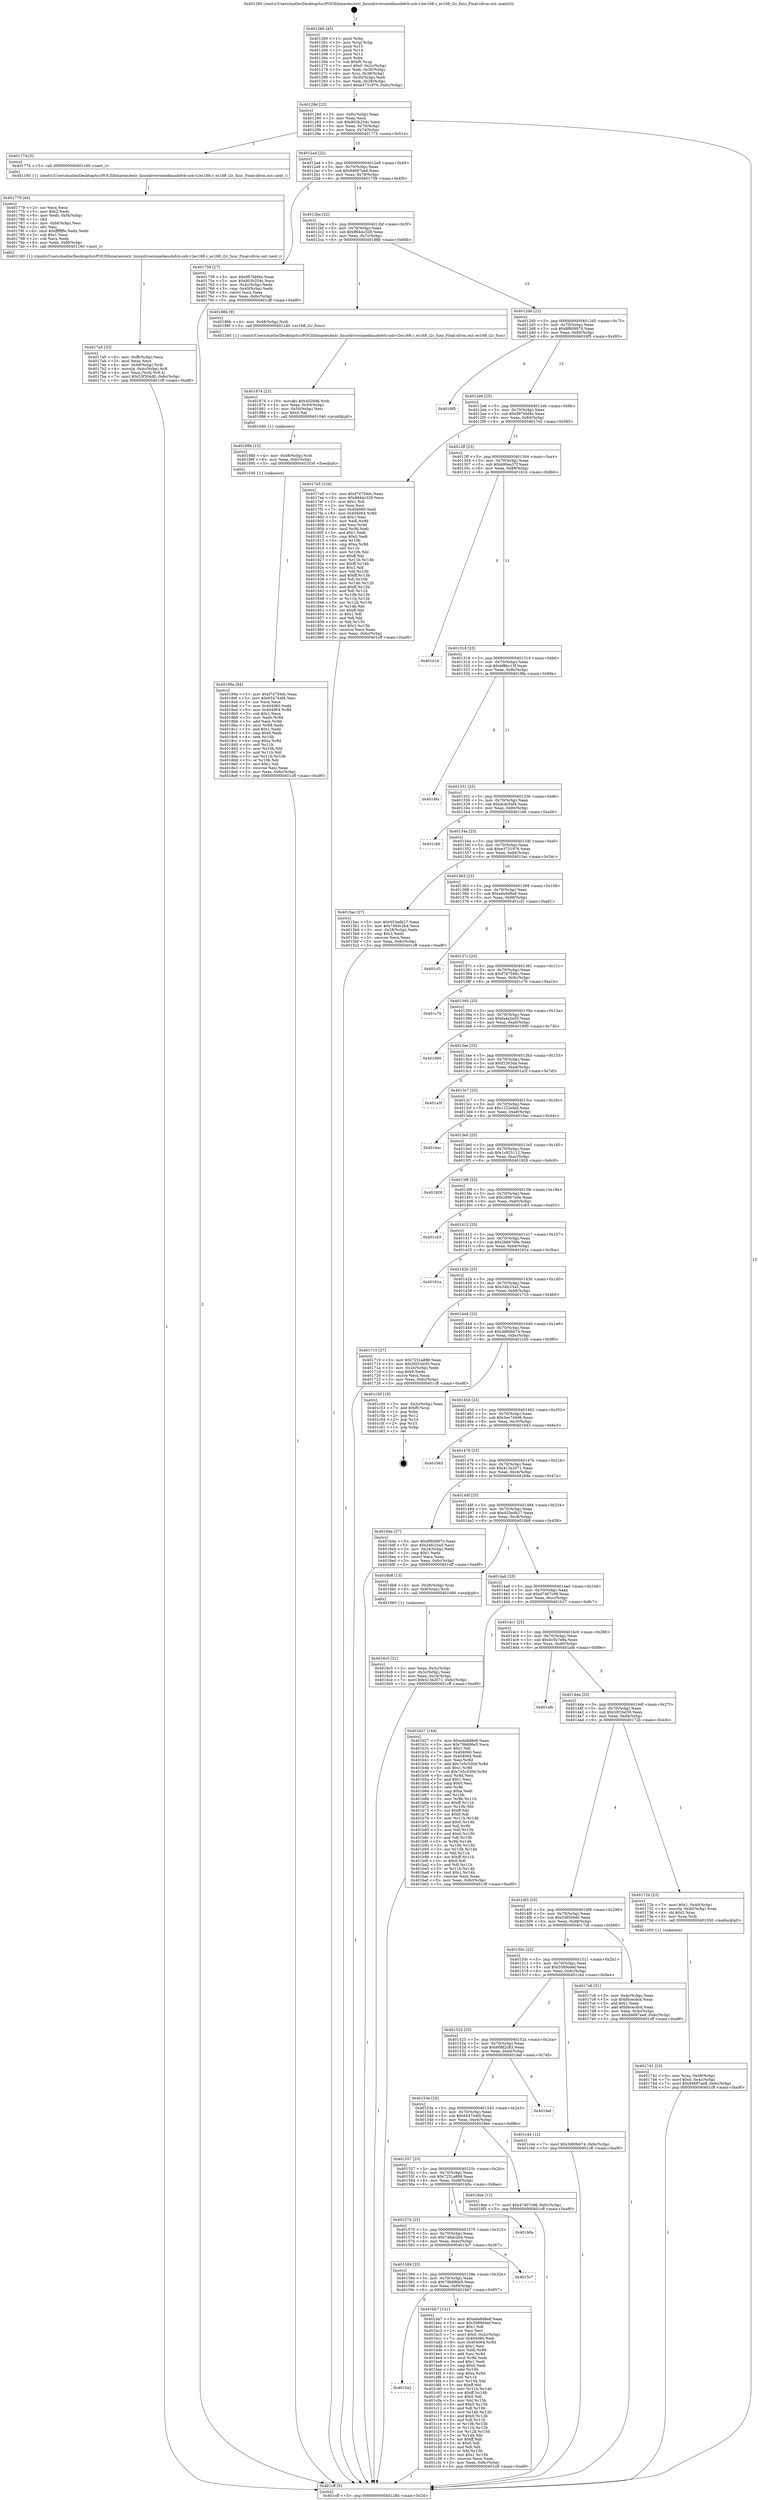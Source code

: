 digraph "0x401260" {
  label = "0x401260 (/mnt/c/Users/mathe/Desktop/tcc/POCII/binaries/extr_linuxdriversmediausbdvb-usb-v2ec168.c_ec168_i2c_func_Final-ollvm.out::main(0))"
  labelloc = "t"
  node[shape=record]

  Entry [label="",width=0.3,height=0.3,shape=circle,fillcolor=black,style=filled]
  "0x40128d" [label="{
     0x40128d [23]\l
     | [instrs]\l
     &nbsp;&nbsp;0x40128d \<+3\>: mov -0x6c(%rbp),%eax\l
     &nbsp;&nbsp;0x401290 \<+2\>: mov %eax,%ecx\l
     &nbsp;&nbsp;0x401292 \<+6\>: sub $0x803b254c,%ecx\l
     &nbsp;&nbsp;0x401298 \<+3\>: mov %eax,-0x70(%rbp)\l
     &nbsp;&nbsp;0x40129b \<+3\>: mov %ecx,-0x74(%rbp)\l
     &nbsp;&nbsp;0x40129e \<+6\>: je 0000000000401774 \<main+0x514\>\l
  }"]
  "0x401774" [label="{
     0x401774 [5]\l
     | [instrs]\l
     &nbsp;&nbsp;0x401774 \<+5\>: call 0000000000401160 \<next_i\>\l
     | [calls]\l
     &nbsp;&nbsp;0x401160 \{1\} (/mnt/c/Users/mathe/Desktop/tcc/POCII/binaries/extr_linuxdriversmediausbdvb-usb-v2ec168.c_ec168_i2c_func_Final-ollvm.out::next_i)\l
  }"]
  "0x4012a4" [label="{
     0x4012a4 [22]\l
     | [instrs]\l
     &nbsp;&nbsp;0x4012a4 \<+5\>: jmp 00000000004012a9 \<main+0x49\>\l
     &nbsp;&nbsp;0x4012a9 \<+3\>: mov -0x70(%rbp),%eax\l
     &nbsp;&nbsp;0x4012ac \<+5\>: sub $0x84687ae8,%eax\l
     &nbsp;&nbsp;0x4012b1 \<+3\>: mov %eax,-0x78(%rbp)\l
     &nbsp;&nbsp;0x4012b4 \<+6\>: je 0000000000401759 \<main+0x4f9\>\l
  }"]
  Exit [label="",width=0.3,height=0.3,shape=circle,fillcolor=black,style=filled,peripheries=2]
  "0x401759" [label="{
     0x401759 [27]\l
     | [instrs]\l
     &nbsp;&nbsp;0x401759 \<+5\>: mov $0x997bbf4e,%eax\l
     &nbsp;&nbsp;0x40175e \<+5\>: mov $0x803b254c,%ecx\l
     &nbsp;&nbsp;0x401763 \<+3\>: mov -0x4c(%rbp),%edx\l
     &nbsp;&nbsp;0x401766 \<+3\>: cmp -0x40(%rbp),%edx\l
     &nbsp;&nbsp;0x401769 \<+3\>: cmovl %ecx,%eax\l
     &nbsp;&nbsp;0x40176c \<+3\>: mov %eax,-0x6c(%rbp)\l
     &nbsp;&nbsp;0x40176f \<+5\>: jmp 0000000000401cff \<main+0xa9f\>\l
  }"]
  "0x4012ba" [label="{
     0x4012ba [22]\l
     | [instrs]\l
     &nbsp;&nbsp;0x4012ba \<+5\>: jmp 00000000004012bf \<main+0x5f\>\l
     &nbsp;&nbsp;0x4012bf \<+3\>: mov -0x70(%rbp),%eax\l
     &nbsp;&nbsp;0x4012c2 \<+5\>: sub $0x8644c328,%eax\l
     &nbsp;&nbsp;0x4012c7 \<+3\>: mov %eax,-0x7c(%rbp)\l
     &nbsp;&nbsp;0x4012ca \<+6\>: je 000000000040186b \<main+0x60b\>\l
  }"]
  "0x4015a2" [label="{
     0x4015a2\l
  }", style=dashed]
  "0x40186b" [label="{
     0x40186b [9]\l
     | [instrs]\l
     &nbsp;&nbsp;0x40186b \<+4\>: mov -0x48(%rbp),%rdi\l
     &nbsp;&nbsp;0x40186f \<+5\>: call 0000000000401240 \<ec168_i2c_func\>\l
     | [calls]\l
     &nbsp;&nbsp;0x401240 \{1\} (/mnt/c/Users/mathe/Desktop/tcc/POCII/binaries/extr_linuxdriversmediausbdvb-usb-v2ec168.c_ec168_i2c_func_Final-ollvm.out::ec168_i2c_func)\l
  }"]
  "0x4012d0" [label="{
     0x4012d0 [22]\l
     | [instrs]\l
     &nbsp;&nbsp;0x4012d0 \<+5\>: jmp 00000000004012d5 \<main+0x75\>\l
     &nbsp;&nbsp;0x4012d5 \<+3\>: mov -0x70(%rbp),%eax\l
     &nbsp;&nbsp;0x4012d8 \<+5\>: sub $0x8f609870,%eax\l
     &nbsp;&nbsp;0x4012dd \<+3\>: mov %eax,-0x80(%rbp)\l
     &nbsp;&nbsp;0x4012e0 \<+6\>: je 00000000004016f5 \<main+0x495\>\l
  }"]
  "0x401bb7" [label="{
     0x401bb7 [141]\l
     | [instrs]\l
     &nbsp;&nbsp;0x401bb7 \<+5\>: mov $0xeda8d8e8,%eax\l
     &nbsp;&nbsp;0x401bbc \<+5\>: mov $0x5589d4ef,%ecx\l
     &nbsp;&nbsp;0x401bc1 \<+2\>: mov $0x1,%dl\l
     &nbsp;&nbsp;0x401bc3 \<+2\>: xor %esi,%esi\l
     &nbsp;&nbsp;0x401bc5 \<+7\>: movl $0x0,-0x2c(%rbp)\l
     &nbsp;&nbsp;0x401bcc \<+7\>: mov 0x404060,%edi\l
     &nbsp;&nbsp;0x401bd3 \<+8\>: mov 0x404064,%r8d\l
     &nbsp;&nbsp;0x401bdb \<+3\>: sub $0x1,%esi\l
     &nbsp;&nbsp;0x401bde \<+3\>: mov %edi,%r9d\l
     &nbsp;&nbsp;0x401be1 \<+3\>: add %esi,%r9d\l
     &nbsp;&nbsp;0x401be4 \<+4\>: imul %r9d,%edi\l
     &nbsp;&nbsp;0x401be8 \<+3\>: and $0x1,%edi\l
     &nbsp;&nbsp;0x401beb \<+3\>: cmp $0x0,%edi\l
     &nbsp;&nbsp;0x401bee \<+4\>: sete %r10b\l
     &nbsp;&nbsp;0x401bf2 \<+4\>: cmp $0xa,%r8d\l
     &nbsp;&nbsp;0x401bf6 \<+4\>: setl %r11b\l
     &nbsp;&nbsp;0x401bfa \<+3\>: mov %r10b,%bl\l
     &nbsp;&nbsp;0x401bfd \<+3\>: xor $0xff,%bl\l
     &nbsp;&nbsp;0x401c00 \<+3\>: mov %r11b,%r14b\l
     &nbsp;&nbsp;0x401c03 \<+4\>: xor $0xff,%r14b\l
     &nbsp;&nbsp;0x401c07 \<+3\>: xor $0x0,%dl\l
     &nbsp;&nbsp;0x401c0a \<+3\>: mov %bl,%r15b\l
     &nbsp;&nbsp;0x401c0d \<+4\>: and $0x0,%r15b\l
     &nbsp;&nbsp;0x401c11 \<+3\>: and %dl,%r10b\l
     &nbsp;&nbsp;0x401c14 \<+3\>: mov %r14b,%r12b\l
     &nbsp;&nbsp;0x401c17 \<+4\>: and $0x0,%r12b\l
     &nbsp;&nbsp;0x401c1b \<+3\>: and %dl,%r11b\l
     &nbsp;&nbsp;0x401c1e \<+3\>: or %r10b,%r15b\l
     &nbsp;&nbsp;0x401c21 \<+3\>: or %r11b,%r12b\l
     &nbsp;&nbsp;0x401c24 \<+3\>: xor %r12b,%r15b\l
     &nbsp;&nbsp;0x401c27 \<+3\>: or %r14b,%bl\l
     &nbsp;&nbsp;0x401c2a \<+3\>: xor $0xff,%bl\l
     &nbsp;&nbsp;0x401c2d \<+3\>: or $0x0,%dl\l
     &nbsp;&nbsp;0x401c30 \<+2\>: and %dl,%bl\l
     &nbsp;&nbsp;0x401c32 \<+3\>: or %bl,%r15b\l
     &nbsp;&nbsp;0x401c35 \<+4\>: test $0x1,%r15b\l
     &nbsp;&nbsp;0x401c39 \<+3\>: cmovne %ecx,%eax\l
     &nbsp;&nbsp;0x401c3c \<+3\>: mov %eax,-0x6c(%rbp)\l
     &nbsp;&nbsp;0x401c3f \<+5\>: jmp 0000000000401cff \<main+0xa9f\>\l
  }"]
  "0x4016f5" [label="{
     0x4016f5\l
  }", style=dashed]
  "0x4012e6" [label="{
     0x4012e6 [25]\l
     | [instrs]\l
     &nbsp;&nbsp;0x4012e6 \<+5\>: jmp 00000000004012eb \<main+0x8b\>\l
     &nbsp;&nbsp;0x4012eb \<+3\>: mov -0x70(%rbp),%eax\l
     &nbsp;&nbsp;0x4012ee \<+5\>: sub $0x997bbf4e,%eax\l
     &nbsp;&nbsp;0x4012f3 \<+6\>: mov %eax,-0x84(%rbp)\l
     &nbsp;&nbsp;0x4012f9 \<+6\>: je 00000000004017e5 \<main+0x585\>\l
  }"]
  "0x401589" [label="{
     0x401589 [25]\l
     | [instrs]\l
     &nbsp;&nbsp;0x401589 \<+5\>: jmp 000000000040158e \<main+0x32e\>\l
     &nbsp;&nbsp;0x40158e \<+3\>: mov -0x70(%rbp),%eax\l
     &nbsp;&nbsp;0x401591 \<+5\>: sub $0x79b686e5,%eax\l
     &nbsp;&nbsp;0x401596 \<+6\>: mov %eax,-0xf0(%rbp)\l
     &nbsp;&nbsp;0x40159c \<+6\>: je 0000000000401bb7 \<main+0x957\>\l
  }"]
  "0x4017e5" [label="{
     0x4017e5 [134]\l
     | [instrs]\l
     &nbsp;&nbsp;0x4017e5 \<+5\>: mov $0xf74759dc,%eax\l
     &nbsp;&nbsp;0x4017ea \<+5\>: mov $0x8644c328,%ecx\l
     &nbsp;&nbsp;0x4017ef \<+2\>: mov $0x1,%dl\l
     &nbsp;&nbsp;0x4017f1 \<+2\>: xor %esi,%esi\l
     &nbsp;&nbsp;0x4017f3 \<+7\>: mov 0x404060,%edi\l
     &nbsp;&nbsp;0x4017fa \<+8\>: mov 0x404064,%r8d\l
     &nbsp;&nbsp;0x401802 \<+3\>: sub $0x1,%esi\l
     &nbsp;&nbsp;0x401805 \<+3\>: mov %edi,%r9d\l
     &nbsp;&nbsp;0x401808 \<+3\>: add %esi,%r9d\l
     &nbsp;&nbsp;0x40180b \<+4\>: imul %r9d,%edi\l
     &nbsp;&nbsp;0x40180f \<+3\>: and $0x1,%edi\l
     &nbsp;&nbsp;0x401812 \<+3\>: cmp $0x0,%edi\l
     &nbsp;&nbsp;0x401815 \<+4\>: sete %r10b\l
     &nbsp;&nbsp;0x401819 \<+4\>: cmp $0xa,%r8d\l
     &nbsp;&nbsp;0x40181d \<+4\>: setl %r11b\l
     &nbsp;&nbsp;0x401821 \<+3\>: mov %r10b,%bl\l
     &nbsp;&nbsp;0x401824 \<+3\>: xor $0xff,%bl\l
     &nbsp;&nbsp;0x401827 \<+3\>: mov %r11b,%r14b\l
     &nbsp;&nbsp;0x40182a \<+4\>: xor $0xff,%r14b\l
     &nbsp;&nbsp;0x40182e \<+3\>: xor $0x1,%dl\l
     &nbsp;&nbsp;0x401831 \<+3\>: mov %bl,%r15b\l
     &nbsp;&nbsp;0x401834 \<+4\>: and $0xff,%r15b\l
     &nbsp;&nbsp;0x401838 \<+3\>: and %dl,%r10b\l
     &nbsp;&nbsp;0x40183b \<+3\>: mov %r14b,%r12b\l
     &nbsp;&nbsp;0x40183e \<+4\>: and $0xff,%r12b\l
     &nbsp;&nbsp;0x401842 \<+3\>: and %dl,%r11b\l
     &nbsp;&nbsp;0x401845 \<+3\>: or %r10b,%r15b\l
     &nbsp;&nbsp;0x401848 \<+3\>: or %r11b,%r12b\l
     &nbsp;&nbsp;0x40184b \<+3\>: xor %r12b,%r15b\l
     &nbsp;&nbsp;0x40184e \<+3\>: or %r14b,%bl\l
     &nbsp;&nbsp;0x401851 \<+3\>: xor $0xff,%bl\l
     &nbsp;&nbsp;0x401854 \<+3\>: or $0x1,%dl\l
     &nbsp;&nbsp;0x401857 \<+2\>: and %dl,%bl\l
     &nbsp;&nbsp;0x401859 \<+3\>: or %bl,%r15b\l
     &nbsp;&nbsp;0x40185c \<+4\>: test $0x1,%r15b\l
     &nbsp;&nbsp;0x401860 \<+3\>: cmovne %ecx,%eax\l
     &nbsp;&nbsp;0x401863 \<+3\>: mov %eax,-0x6c(%rbp)\l
     &nbsp;&nbsp;0x401866 \<+5\>: jmp 0000000000401cff \<main+0xa9f\>\l
  }"]
  "0x4012ff" [label="{
     0x4012ff [25]\l
     | [instrs]\l
     &nbsp;&nbsp;0x4012ff \<+5\>: jmp 0000000000401304 \<main+0xa4\>\l
     &nbsp;&nbsp;0x401304 \<+3\>: mov -0x70(%rbp),%eax\l
     &nbsp;&nbsp;0x401307 \<+5\>: sub $0xb90ea37f,%eax\l
     &nbsp;&nbsp;0x40130c \<+6\>: mov %eax,-0x88(%rbp)\l
     &nbsp;&nbsp;0x401312 \<+6\>: je 0000000000401b16 \<main+0x8b6\>\l
  }"]
  "0x4015c7" [label="{
     0x4015c7\l
  }", style=dashed]
  "0x401b16" [label="{
     0x401b16\l
  }", style=dashed]
  "0x401318" [label="{
     0x401318 [25]\l
     | [instrs]\l
     &nbsp;&nbsp;0x401318 \<+5\>: jmp 000000000040131d \<main+0xbd\>\l
     &nbsp;&nbsp;0x40131d \<+3\>: mov -0x70(%rbp),%eax\l
     &nbsp;&nbsp;0x401320 \<+5\>: sub $0xbf8bc13f,%eax\l
     &nbsp;&nbsp;0x401325 \<+6\>: mov %eax,-0x8c(%rbp)\l
     &nbsp;&nbsp;0x40132b \<+6\>: je 00000000004018fa \<main+0x69a\>\l
  }"]
  "0x401570" [label="{
     0x401570 [25]\l
     | [instrs]\l
     &nbsp;&nbsp;0x401570 \<+5\>: jmp 0000000000401575 \<main+0x315\>\l
     &nbsp;&nbsp;0x401575 \<+3\>: mov -0x70(%rbp),%eax\l
     &nbsp;&nbsp;0x401578 \<+5\>: sub $0x746dc2b4,%eax\l
     &nbsp;&nbsp;0x40157d \<+6\>: mov %eax,-0xec(%rbp)\l
     &nbsp;&nbsp;0x401583 \<+6\>: je 00000000004015c7 \<main+0x367\>\l
  }"]
  "0x4018fa" [label="{
     0x4018fa\l
  }", style=dashed]
  "0x401331" [label="{
     0x401331 [25]\l
     | [instrs]\l
     &nbsp;&nbsp;0x401331 \<+5\>: jmp 0000000000401336 \<main+0xd6\>\l
     &nbsp;&nbsp;0x401336 \<+3\>: mov -0x70(%rbp),%eax\l
     &nbsp;&nbsp;0x401339 \<+5\>: sub $0xdcdc54f4,%eax\l
     &nbsp;&nbsp;0x40133e \<+6\>: mov %eax,-0x90(%rbp)\l
     &nbsp;&nbsp;0x401344 \<+6\>: je 0000000000401cb6 \<main+0xa56\>\l
  }"]
  "0x401b0a" [label="{
     0x401b0a\l
  }", style=dashed]
  "0x401cb6" [label="{
     0x401cb6\l
  }", style=dashed]
  "0x40134a" [label="{
     0x40134a [25]\l
     | [instrs]\l
     &nbsp;&nbsp;0x40134a \<+5\>: jmp 000000000040134f \<main+0xef\>\l
     &nbsp;&nbsp;0x40134f \<+3\>: mov -0x70(%rbp),%eax\l
     &nbsp;&nbsp;0x401352 \<+5\>: sub $0xe3731976,%eax\l
     &nbsp;&nbsp;0x401357 \<+6\>: mov %eax,-0x94(%rbp)\l
     &nbsp;&nbsp;0x40135d \<+6\>: je 00000000004015ac \<main+0x34c\>\l
  }"]
  "0x401557" [label="{
     0x401557 [25]\l
     | [instrs]\l
     &nbsp;&nbsp;0x401557 \<+5\>: jmp 000000000040155c \<main+0x2fc\>\l
     &nbsp;&nbsp;0x40155c \<+3\>: mov -0x70(%rbp),%eax\l
     &nbsp;&nbsp;0x40155f \<+5\>: sub $0x7251a898,%eax\l
     &nbsp;&nbsp;0x401564 \<+6\>: mov %eax,-0xe8(%rbp)\l
     &nbsp;&nbsp;0x40156a \<+6\>: je 0000000000401b0a \<main+0x8aa\>\l
  }"]
  "0x4015ac" [label="{
     0x4015ac [27]\l
     | [instrs]\l
     &nbsp;&nbsp;0x4015ac \<+5\>: mov $0x453edb27,%eax\l
     &nbsp;&nbsp;0x4015b1 \<+5\>: mov $0x746dc2b4,%ecx\l
     &nbsp;&nbsp;0x4015b6 \<+3\>: mov -0x28(%rbp),%edx\l
     &nbsp;&nbsp;0x4015b9 \<+3\>: cmp $0x2,%edx\l
     &nbsp;&nbsp;0x4015bc \<+3\>: cmovne %ecx,%eax\l
     &nbsp;&nbsp;0x4015bf \<+3\>: mov %eax,-0x6c(%rbp)\l
     &nbsp;&nbsp;0x4015c2 \<+5\>: jmp 0000000000401cff \<main+0xa9f\>\l
  }"]
  "0x401363" [label="{
     0x401363 [25]\l
     | [instrs]\l
     &nbsp;&nbsp;0x401363 \<+5\>: jmp 0000000000401368 \<main+0x108\>\l
     &nbsp;&nbsp;0x401368 \<+3\>: mov -0x70(%rbp),%eax\l
     &nbsp;&nbsp;0x40136b \<+5\>: sub $0xeda8d8e8,%eax\l
     &nbsp;&nbsp;0x401370 \<+6\>: mov %eax,-0x98(%rbp)\l
     &nbsp;&nbsp;0x401376 \<+6\>: je 0000000000401cf1 \<main+0xa91\>\l
  }"]
  "0x401cff" [label="{
     0x401cff [5]\l
     | [instrs]\l
     &nbsp;&nbsp;0x401cff \<+5\>: jmp 000000000040128d \<main+0x2d\>\l
  }"]
  "0x401260" [label="{
     0x401260 [45]\l
     | [instrs]\l
     &nbsp;&nbsp;0x401260 \<+1\>: push %rbp\l
     &nbsp;&nbsp;0x401261 \<+3\>: mov %rsp,%rbp\l
     &nbsp;&nbsp;0x401264 \<+2\>: push %r15\l
     &nbsp;&nbsp;0x401266 \<+2\>: push %r14\l
     &nbsp;&nbsp;0x401268 \<+2\>: push %r12\l
     &nbsp;&nbsp;0x40126a \<+1\>: push %rbx\l
     &nbsp;&nbsp;0x40126b \<+7\>: sub $0xf0,%rsp\l
     &nbsp;&nbsp;0x401272 \<+7\>: movl $0x0,-0x2c(%rbp)\l
     &nbsp;&nbsp;0x401279 \<+3\>: mov %edi,-0x30(%rbp)\l
     &nbsp;&nbsp;0x40127c \<+4\>: mov %rsi,-0x38(%rbp)\l
     &nbsp;&nbsp;0x401280 \<+3\>: mov -0x30(%rbp),%edi\l
     &nbsp;&nbsp;0x401283 \<+3\>: mov %edi,-0x28(%rbp)\l
     &nbsp;&nbsp;0x401286 \<+7\>: movl $0xe3731976,-0x6c(%rbp)\l
  }"]
  "0x4018ee" [label="{
     0x4018ee [12]\l
     | [instrs]\l
     &nbsp;&nbsp;0x4018ee \<+7\>: movl $0x47407c98,-0x6c(%rbp)\l
     &nbsp;&nbsp;0x4018f5 \<+5\>: jmp 0000000000401cff \<main+0xa9f\>\l
  }"]
  "0x401cf1" [label="{
     0x401cf1\l
  }", style=dashed]
  "0x40137c" [label="{
     0x40137c [25]\l
     | [instrs]\l
     &nbsp;&nbsp;0x40137c \<+5\>: jmp 0000000000401381 \<main+0x121\>\l
     &nbsp;&nbsp;0x401381 \<+3\>: mov -0x70(%rbp),%eax\l
     &nbsp;&nbsp;0x401384 \<+5\>: sub $0xf74759dc,%eax\l
     &nbsp;&nbsp;0x401389 \<+6\>: mov %eax,-0x9c(%rbp)\l
     &nbsp;&nbsp;0x40138f \<+6\>: je 0000000000401c7b \<main+0xa1b\>\l
  }"]
  "0x40153e" [label="{
     0x40153e [25]\l
     | [instrs]\l
     &nbsp;&nbsp;0x40153e \<+5\>: jmp 0000000000401543 \<main+0x2e3\>\l
     &nbsp;&nbsp;0x401543 \<+3\>: mov -0x70(%rbp),%eax\l
     &nbsp;&nbsp;0x401546 \<+5\>: sub $0x654744f4,%eax\l
     &nbsp;&nbsp;0x40154b \<+6\>: mov %eax,-0xe4(%rbp)\l
     &nbsp;&nbsp;0x401551 \<+6\>: je 00000000004018ee \<main+0x68e\>\l
  }"]
  "0x401c7b" [label="{
     0x401c7b\l
  }", style=dashed]
  "0x401395" [label="{
     0x401395 [25]\l
     | [instrs]\l
     &nbsp;&nbsp;0x401395 \<+5\>: jmp 000000000040139a \<main+0x13a\>\l
     &nbsp;&nbsp;0x40139a \<+3\>: mov -0x70(%rbp),%eax\l
     &nbsp;&nbsp;0x40139d \<+5\>: sub $0xfa4e2e55,%eax\l
     &nbsp;&nbsp;0x4013a2 \<+6\>: mov %eax,-0xa0(%rbp)\l
     &nbsp;&nbsp;0x4013a8 \<+6\>: je 0000000000401990 \<main+0x730\>\l
  }"]
  "0x4019af" [label="{
     0x4019af\l
  }", style=dashed]
  "0x401990" [label="{
     0x401990\l
  }", style=dashed]
  "0x4013ae" [label="{
     0x4013ae [25]\l
     | [instrs]\l
     &nbsp;&nbsp;0x4013ae \<+5\>: jmp 00000000004013b3 \<main+0x153\>\l
     &nbsp;&nbsp;0x4013b3 \<+3\>: mov -0x70(%rbp),%eax\l
     &nbsp;&nbsp;0x4013b6 \<+5\>: sub $0xf1363da,%eax\l
     &nbsp;&nbsp;0x4013bb \<+6\>: mov %eax,-0xa4(%rbp)\l
     &nbsp;&nbsp;0x4013c1 \<+6\>: je 0000000000401a3f \<main+0x7df\>\l
  }"]
  "0x401525" [label="{
     0x401525 [25]\l
     | [instrs]\l
     &nbsp;&nbsp;0x401525 \<+5\>: jmp 000000000040152a \<main+0x2ca\>\l
     &nbsp;&nbsp;0x40152a \<+3\>: mov -0x70(%rbp),%eax\l
     &nbsp;&nbsp;0x40152d \<+5\>: sub $0x608f2c83,%eax\l
     &nbsp;&nbsp;0x401532 \<+6\>: mov %eax,-0xe0(%rbp)\l
     &nbsp;&nbsp;0x401538 \<+6\>: je 00000000004019af \<main+0x74f\>\l
  }"]
  "0x401a3f" [label="{
     0x401a3f\l
  }", style=dashed]
  "0x4013c7" [label="{
     0x4013c7 [25]\l
     | [instrs]\l
     &nbsp;&nbsp;0x4013c7 \<+5\>: jmp 00000000004013cc \<main+0x16c\>\l
     &nbsp;&nbsp;0x4013cc \<+3\>: mov -0x70(%rbp),%eax\l
     &nbsp;&nbsp;0x4013cf \<+5\>: sub $0x1222efad,%eax\l
     &nbsp;&nbsp;0x4013d4 \<+6\>: mov %eax,-0xa8(%rbp)\l
     &nbsp;&nbsp;0x4013da \<+6\>: je 00000000004016ac \<main+0x44c\>\l
  }"]
  "0x401c44" [label="{
     0x401c44 [12]\l
     | [instrs]\l
     &nbsp;&nbsp;0x401c44 \<+7\>: movl $0x3d90bb74,-0x6c(%rbp)\l
     &nbsp;&nbsp;0x401c4b \<+5\>: jmp 0000000000401cff \<main+0xa9f\>\l
  }"]
  "0x4016ac" [label="{
     0x4016ac\l
  }", style=dashed]
  "0x4013e0" [label="{
     0x4013e0 [25]\l
     | [instrs]\l
     &nbsp;&nbsp;0x4013e0 \<+5\>: jmp 00000000004013e5 \<main+0x185\>\l
     &nbsp;&nbsp;0x4013e5 \<+3\>: mov -0x70(%rbp),%eax\l
     &nbsp;&nbsp;0x4013e8 \<+5\>: sub $0x1c925112,%eax\l
     &nbsp;&nbsp;0x4013ed \<+6\>: mov %eax,-0xac(%rbp)\l
     &nbsp;&nbsp;0x4013f3 \<+6\>: je 0000000000401928 \<main+0x6c8\>\l
  }"]
  "0x40189a" [label="{
     0x40189a [84]\l
     | [instrs]\l
     &nbsp;&nbsp;0x40189a \<+5\>: mov $0xf74759dc,%eax\l
     &nbsp;&nbsp;0x40189f \<+5\>: mov $0x654744f4,%esi\l
     &nbsp;&nbsp;0x4018a4 \<+2\>: xor %ecx,%ecx\l
     &nbsp;&nbsp;0x4018a6 \<+7\>: mov 0x404060,%edx\l
     &nbsp;&nbsp;0x4018ad \<+8\>: mov 0x404064,%r8d\l
     &nbsp;&nbsp;0x4018b5 \<+3\>: sub $0x1,%ecx\l
     &nbsp;&nbsp;0x4018b8 \<+3\>: mov %edx,%r9d\l
     &nbsp;&nbsp;0x4018bb \<+3\>: add %ecx,%r9d\l
     &nbsp;&nbsp;0x4018be \<+4\>: imul %r9d,%edx\l
     &nbsp;&nbsp;0x4018c2 \<+3\>: and $0x1,%edx\l
     &nbsp;&nbsp;0x4018c5 \<+3\>: cmp $0x0,%edx\l
     &nbsp;&nbsp;0x4018c8 \<+4\>: sete %r10b\l
     &nbsp;&nbsp;0x4018cc \<+4\>: cmp $0xa,%r8d\l
     &nbsp;&nbsp;0x4018d0 \<+4\>: setl %r11b\l
     &nbsp;&nbsp;0x4018d4 \<+3\>: mov %r10b,%bl\l
     &nbsp;&nbsp;0x4018d7 \<+3\>: and %r11b,%bl\l
     &nbsp;&nbsp;0x4018da \<+3\>: xor %r11b,%r10b\l
     &nbsp;&nbsp;0x4018dd \<+3\>: or %r10b,%bl\l
     &nbsp;&nbsp;0x4018e0 \<+3\>: test $0x1,%bl\l
     &nbsp;&nbsp;0x4018e3 \<+3\>: cmovne %esi,%eax\l
     &nbsp;&nbsp;0x4018e6 \<+3\>: mov %eax,-0x6c(%rbp)\l
     &nbsp;&nbsp;0x4018e9 \<+5\>: jmp 0000000000401cff \<main+0xa9f\>\l
  }"]
  "0x401928" [label="{
     0x401928\l
  }", style=dashed]
  "0x4013f9" [label="{
     0x4013f9 [25]\l
     | [instrs]\l
     &nbsp;&nbsp;0x4013f9 \<+5\>: jmp 00000000004013fe \<main+0x19e\>\l
     &nbsp;&nbsp;0x4013fe \<+3\>: mov -0x70(%rbp),%eax\l
     &nbsp;&nbsp;0x401401 \<+5\>: sub $0x26867e9a,%eax\l
     &nbsp;&nbsp;0x401406 \<+6\>: mov %eax,-0xb0(%rbp)\l
     &nbsp;&nbsp;0x40140c \<+6\>: je 0000000000401c63 \<main+0xa03\>\l
  }"]
  "0x40188b" [label="{
     0x40188b [15]\l
     | [instrs]\l
     &nbsp;&nbsp;0x40188b \<+4\>: mov -0x48(%rbp),%rdi\l
     &nbsp;&nbsp;0x40188f \<+6\>: mov %eax,-0xfc(%rbp)\l
     &nbsp;&nbsp;0x401895 \<+5\>: call 0000000000401030 \<free@plt\>\l
     | [calls]\l
     &nbsp;&nbsp;0x401030 \{1\} (unknown)\l
  }"]
  "0x401c63" [label="{
     0x401c63\l
  }", style=dashed]
  "0x401412" [label="{
     0x401412 [25]\l
     | [instrs]\l
     &nbsp;&nbsp;0x401412 \<+5\>: jmp 0000000000401417 \<main+0x1b7\>\l
     &nbsp;&nbsp;0x401417 \<+3\>: mov -0x70(%rbp),%eax\l
     &nbsp;&nbsp;0x40141a \<+5\>: sub $0x2b667e9e,%eax\l
     &nbsp;&nbsp;0x40141f \<+6\>: mov %eax,-0xb4(%rbp)\l
     &nbsp;&nbsp;0x401425 \<+6\>: je 000000000040161a \<main+0x3ba\>\l
  }"]
  "0x401874" [label="{
     0x401874 [23]\l
     | [instrs]\l
     &nbsp;&nbsp;0x401874 \<+10\>: movabs $0x4020d6,%rdi\l
     &nbsp;&nbsp;0x40187e \<+3\>: mov %eax,-0x50(%rbp)\l
     &nbsp;&nbsp;0x401881 \<+3\>: mov -0x50(%rbp),%esi\l
     &nbsp;&nbsp;0x401884 \<+2\>: mov $0x0,%al\l
     &nbsp;&nbsp;0x401886 \<+5\>: call 0000000000401040 \<printf@plt\>\l
     | [calls]\l
     &nbsp;&nbsp;0x401040 \{1\} (unknown)\l
  }"]
  "0x40161a" [label="{
     0x40161a\l
  }", style=dashed]
  "0x40142b" [label="{
     0x40142b [25]\l
     | [instrs]\l
     &nbsp;&nbsp;0x40142b \<+5\>: jmp 0000000000401430 \<main+0x1d0\>\l
     &nbsp;&nbsp;0x401430 \<+3\>: mov -0x70(%rbp),%eax\l
     &nbsp;&nbsp;0x401433 \<+5\>: sub $0x34fc25a5,%eax\l
     &nbsp;&nbsp;0x401438 \<+6\>: mov %eax,-0xb8(%rbp)\l
     &nbsp;&nbsp;0x40143e \<+6\>: je 0000000000401710 \<main+0x4b0\>\l
  }"]
  "0x40150c" [label="{
     0x40150c [25]\l
     | [instrs]\l
     &nbsp;&nbsp;0x40150c \<+5\>: jmp 0000000000401511 \<main+0x2b1\>\l
     &nbsp;&nbsp;0x401511 \<+3\>: mov -0x70(%rbp),%eax\l
     &nbsp;&nbsp;0x401514 \<+5\>: sub $0x5589d4ef,%eax\l
     &nbsp;&nbsp;0x401519 \<+6\>: mov %eax,-0xdc(%rbp)\l
     &nbsp;&nbsp;0x40151f \<+6\>: je 0000000000401c44 \<main+0x9e4\>\l
  }"]
  "0x401710" [label="{
     0x401710 [27]\l
     | [instrs]\l
     &nbsp;&nbsp;0x401710 \<+5\>: mov $0x7251a898,%eax\l
     &nbsp;&nbsp;0x401715 \<+5\>: mov $0x50f1bd30,%ecx\l
     &nbsp;&nbsp;0x40171a \<+3\>: mov -0x24(%rbp),%edx\l
     &nbsp;&nbsp;0x40171d \<+3\>: cmp $0x0,%edx\l
     &nbsp;&nbsp;0x401720 \<+3\>: cmove %ecx,%eax\l
     &nbsp;&nbsp;0x401723 \<+3\>: mov %eax,-0x6c(%rbp)\l
     &nbsp;&nbsp;0x401726 \<+5\>: jmp 0000000000401cff \<main+0xa9f\>\l
  }"]
  "0x401444" [label="{
     0x401444 [25]\l
     | [instrs]\l
     &nbsp;&nbsp;0x401444 \<+5\>: jmp 0000000000401449 \<main+0x1e9\>\l
     &nbsp;&nbsp;0x401449 \<+3\>: mov -0x70(%rbp),%eax\l
     &nbsp;&nbsp;0x40144c \<+5\>: sub $0x3d90bb74,%eax\l
     &nbsp;&nbsp;0x401451 \<+6\>: mov %eax,-0xbc(%rbp)\l
     &nbsp;&nbsp;0x401457 \<+6\>: je 0000000000401c50 \<main+0x9f0\>\l
  }"]
  "0x4017c6" [label="{
     0x4017c6 [31]\l
     | [instrs]\l
     &nbsp;&nbsp;0x4017c6 \<+3\>: mov -0x4c(%rbp),%eax\l
     &nbsp;&nbsp;0x4017c9 \<+5\>: sub $0xf4cecdcd,%eax\l
     &nbsp;&nbsp;0x4017ce \<+3\>: add $0x1,%eax\l
     &nbsp;&nbsp;0x4017d1 \<+5\>: add $0xf4cecdcd,%eax\l
     &nbsp;&nbsp;0x4017d6 \<+3\>: mov %eax,-0x4c(%rbp)\l
     &nbsp;&nbsp;0x4017d9 \<+7\>: movl $0x84687ae8,-0x6c(%rbp)\l
     &nbsp;&nbsp;0x4017e0 \<+5\>: jmp 0000000000401cff \<main+0xa9f\>\l
  }"]
  "0x401c50" [label="{
     0x401c50 [19]\l
     | [instrs]\l
     &nbsp;&nbsp;0x401c50 \<+3\>: mov -0x2c(%rbp),%eax\l
     &nbsp;&nbsp;0x401c53 \<+7\>: add $0xf0,%rsp\l
     &nbsp;&nbsp;0x401c5a \<+1\>: pop %rbx\l
     &nbsp;&nbsp;0x401c5b \<+2\>: pop %r12\l
     &nbsp;&nbsp;0x401c5d \<+2\>: pop %r14\l
     &nbsp;&nbsp;0x401c5f \<+2\>: pop %r15\l
     &nbsp;&nbsp;0x401c61 \<+1\>: pop %rbp\l
     &nbsp;&nbsp;0x401c62 \<+1\>: ret\l
  }"]
  "0x40145d" [label="{
     0x40145d [25]\l
     | [instrs]\l
     &nbsp;&nbsp;0x40145d \<+5\>: jmp 0000000000401462 \<main+0x202\>\l
     &nbsp;&nbsp;0x401462 \<+3\>: mov -0x70(%rbp),%eax\l
     &nbsp;&nbsp;0x401465 \<+5\>: sub $0x3ee74496,%eax\l
     &nbsp;&nbsp;0x40146a \<+6\>: mov %eax,-0xc0(%rbp)\l
     &nbsp;&nbsp;0x401470 \<+6\>: je 0000000000401943 \<main+0x6e3\>\l
  }"]
  "0x4017a5" [label="{
     0x4017a5 [33]\l
     | [instrs]\l
     &nbsp;&nbsp;0x4017a5 \<+6\>: mov -0xf8(%rbp),%ecx\l
     &nbsp;&nbsp;0x4017ab \<+3\>: imul %eax,%ecx\l
     &nbsp;&nbsp;0x4017ae \<+4\>: mov -0x48(%rbp),%rdi\l
     &nbsp;&nbsp;0x4017b2 \<+4\>: movslq -0x4c(%rbp),%r8\l
     &nbsp;&nbsp;0x4017b6 \<+4\>: mov %ecx,(%rdi,%r8,4)\l
     &nbsp;&nbsp;0x4017ba \<+7\>: movl $0x53f304d0,-0x6c(%rbp)\l
     &nbsp;&nbsp;0x4017c1 \<+5\>: jmp 0000000000401cff \<main+0xa9f\>\l
  }"]
  "0x401943" [label="{
     0x401943\l
  }", style=dashed]
  "0x401476" [label="{
     0x401476 [25]\l
     | [instrs]\l
     &nbsp;&nbsp;0x401476 \<+5\>: jmp 000000000040147b \<main+0x21b\>\l
     &nbsp;&nbsp;0x40147b \<+3\>: mov -0x70(%rbp),%eax\l
     &nbsp;&nbsp;0x40147e \<+5\>: sub $0x413e2071,%eax\l
     &nbsp;&nbsp;0x401483 \<+6\>: mov %eax,-0xc4(%rbp)\l
     &nbsp;&nbsp;0x401489 \<+6\>: je 00000000004016da \<main+0x47a\>\l
  }"]
  "0x401779" [label="{
     0x401779 [44]\l
     | [instrs]\l
     &nbsp;&nbsp;0x401779 \<+2\>: xor %ecx,%ecx\l
     &nbsp;&nbsp;0x40177b \<+5\>: mov $0x2,%edx\l
     &nbsp;&nbsp;0x401780 \<+6\>: mov %edx,-0xf4(%rbp)\l
     &nbsp;&nbsp;0x401786 \<+1\>: cltd\l
     &nbsp;&nbsp;0x401787 \<+6\>: mov -0xf4(%rbp),%esi\l
     &nbsp;&nbsp;0x40178d \<+2\>: idiv %esi\l
     &nbsp;&nbsp;0x40178f \<+6\>: imul $0xfffffffe,%edx,%edx\l
     &nbsp;&nbsp;0x401795 \<+3\>: sub $0x1,%ecx\l
     &nbsp;&nbsp;0x401798 \<+2\>: sub %ecx,%edx\l
     &nbsp;&nbsp;0x40179a \<+6\>: mov %edx,-0xf8(%rbp)\l
     &nbsp;&nbsp;0x4017a0 \<+5\>: call 0000000000401160 \<next_i\>\l
     | [calls]\l
     &nbsp;&nbsp;0x401160 \{1\} (/mnt/c/Users/mathe/Desktop/tcc/POCII/binaries/extr_linuxdriversmediausbdvb-usb-v2ec168.c_ec168_i2c_func_Final-ollvm.out::next_i)\l
  }"]
  "0x4016da" [label="{
     0x4016da [27]\l
     | [instrs]\l
     &nbsp;&nbsp;0x4016da \<+5\>: mov $0x8f609870,%eax\l
     &nbsp;&nbsp;0x4016df \<+5\>: mov $0x34fc25a5,%ecx\l
     &nbsp;&nbsp;0x4016e4 \<+3\>: mov -0x24(%rbp),%edx\l
     &nbsp;&nbsp;0x4016e7 \<+3\>: cmp $0x1,%edx\l
     &nbsp;&nbsp;0x4016ea \<+3\>: cmovl %ecx,%eax\l
     &nbsp;&nbsp;0x4016ed \<+3\>: mov %eax,-0x6c(%rbp)\l
     &nbsp;&nbsp;0x4016f0 \<+5\>: jmp 0000000000401cff \<main+0xa9f\>\l
  }"]
  "0x40148f" [label="{
     0x40148f [25]\l
     | [instrs]\l
     &nbsp;&nbsp;0x40148f \<+5\>: jmp 0000000000401494 \<main+0x234\>\l
     &nbsp;&nbsp;0x401494 \<+3\>: mov -0x70(%rbp),%eax\l
     &nbsp;&nbsp;0x401497 \<+5\>: sub $0x453edb27,%eax\l
     &nbsp;&nbsp;0x40149c \<+6\>: mov %eax,-0xc8(%rbp)\l
     &nbsp;&nbsp;0x4014a2 \<+6\>: je 00000000004016b8 \<main+0x458\>\l
  }"]
  "0x401742" [label="{
     0x401742 [23]\l
     | [instrs]\l
     &nbsp;&nbsp;0x401742 \<+4\>: mov %rax,-0x48(%rbp)\l
     &nbsp;&nbsp;0x401746 \<+7\>: movl $0x0,-0x4c(%rbp)\l
     &nbsp;&nbsp;0x40174d \<+7\>: movl $0x84687ae8,-0x6c(%rbp)\l
     &nbsp;&nbsp;0x401754 \<+5\>: jmp 0000000000401cff \<main+0xa9f\>\l
  }"]
  "0x4016b8" [label="{
     0x4016b8 [13]\l
     | [instrs]\l
     &nbsp;&nbsp;0x4016b8 \<+4\>: mov -0x38(%rbp),%rax\l
     &nbsp;&nbsp;0x4016bc \<+4\>: mov 0x8(%rax),%rdi\l
     &nbsp;&nbsp;0x4016c0 \<+5\>: call 0000000000401060 \<atoi@plt\>\l
     | [calls]\l
     &nbsp;&nbsp;0x401060 \{1\} (unknown)\l
  }"]
  "0x4014a8" [label="{
     0x4014a8 [25]\l
     | [instrs]\l
     &nbsp;&nbsp;0x4014a8 \<+5\>: jmp 00000000004014ad \<main+0x24d\>\l
     &nbsp;&nbsp;0x4014ad \<+3\>: mov -0x70(%rbp),%eax\l
     &nbsp;&nbsp;0x4014b0 \<+5\>: sub $0x47407c98,%eax\l
     &nbsp;&nbsp;0x4014b5 \<+6\>: mov %eax,-0xcc(%rbp)\l
     &nbsp;&nbsp;0x4014bb \<+6\>: je 0000000000401b27 \<main+0x8c7\>\l
  }"]
  "0x4016c5" [label="{
     0x4016c5 [21]\l
     | [instrs]\l
     &nbsp;&nbsp;0x4016c5 \<+3\>: mov %eax,-0x3c(%rbp)\l
     &nbsp;&nbsp;0x4016c8 \<+3\>: mov -0x3c(%rbp),%eax\l
     &nbsp;&nbsp;0x4016cb \<+3\>: mov %eax,-0x24(%rbp)\l
     &nbsp;&nbsp;0x4016ce \<+7\>: movl $0x413e2071,-0x6c(%rbp)\l
     &nbsp;&nbsp;0x4016d5 \<+5\>: jmp 0000000000401cff \<main+0xa9f\>\l
  }"]
  "0x4014f3" [label="{
     0x4014f3 [25]\l
     | [instrs]\l
     &nbsp;&nbsp;0x4014f3 \<+5\>: jmp 00000000004014f8 \<main+0x298\>\l
     &nbsp;&nbsp;0x4014f8 \<+3\>: mov -0x70(%rbp),%eax\l
     &nbsp;&nbsp;0x4014fb \<+5\>: sub $0x53f304d0,%eax\l
     &nbsp;&nbsp;0x401500 \<+6\>: mov %eax,-0xd8(%rbp)\l
     &nbsp;&nbsp;0x401506 \<+6\>: je 00000000004017c6 \<main+0x566\>\l
  }"]
  "0x401b27" [label="{
     0x401b27 [144]\l
     | [instrs]\l
     &nbsp;&nbsp;0x401b27 \<+5\>: mov $0xeda8d8e8,%eax\l
     &nbsp;&nbsp;0x401b2c \<+5\>: mov $0x79b686e5,%ecx\l
     &nbsp;&nbsp;0x401b31 \<+2\>: mov $0x1,%dl\l
     &nbsp;&nbsp;0x401b33 \<+7\>: mov 0x404060,%esi\l
     &nbsp;&nbsp;0x401b3a \<+7\>: mov 0x404064,%edi\l
     &nbsp;&nbsp;0x401b41 \<+3\>: mov %esi,%r8d\l
     &nbsp;&nbsp;0x401b44 \<+7\>: add $0x7e5c530d,%r8d\l
     &nbsp;&nbsp;0x401b4b \<+4\>: sub $0x1,%r8d\l
     &nbsp;&nbsp;0x401b4f \<+7\>: sub $0x7e5c530d,%r8d\l
     &nbsp;&nbsp;0x401b56 \<+4\>: imul %r8d,%esi\l
     &nbsp;&nbsp;0x401b5a \<+3\>: and $0x1,%esi\l
     &nbsp;&nbsp;0x401b5d \<+3\>: cmp $0x0,%esi\l
     &nbsp;&nbsp;0x401b60 \<+4\>: sete %r9b\l
     &nbsp;&nbsp;0x401b64 \<+3\>: cmp $0xa,%edi\l
     &nbsp;&nbsp;0x401b67 \<+4\>: setl %r10b\l
     &nbsp;&nbsp;0x401b6b \<+3\>: mov %r9b,%r11b\l
     &nbsp;&nbsp;0x401b6e \<+4\>: xor $0xff,%r11b\l
     &nbsp;&nbsp;0x401b72 \<+3\>: mov %r10b,%bl\l
     &nbsp;&nbsp;0x401b75 \<+3\>: xor $0xff,%bl\l
     &nbsp;&nbsp;0x401b78 \<+3\>: xor $0x0,%dl\l
     &nbsp;&nbsp;0x401b7b \<+3\>: mov %r11b,%r14b\l
     &nbsp;&nbsp;0x401b7e \<+4\>: and $0x0,%r14b\l
     &nbsp;&nbsp;0x401b82 \<+3\>: and %dl,%r9b\l
     &nbsp;&nbsp;0x401b85 \<+3\>: mov %bl,%r15b\l
     &nbsp;&nbsp;0x401b88 \<+4\>: and $0x0,%r15b\l
     &nbsp;&nbsp;0x401b8c \<+3\>: and %dl,%r10b\l
     &nbsp;&nbsp;0x401b8f \<+3\>: or %r9b,%r14b\l
     &nbsp;&nbsp;0x401b92 \<+3\>: or %r10b,%r15b\l
     &nbsp;&nbsp;0x401b95 \<+3\>: xor %r15b,%r14b\l
     &nbsp;&nbsp;0x401b98 \<+3\>: or %bl,%r11b\l
     &nbsp;&nbsp;0x401b9b \<+4\>: xor $0xff,%r11b\l
     &nbsp;&nbsp;0x401b9f \<+3\>: or $0x0,%dl\l
     &nbsp;&nbsp;0x401ba2 \<+3\>: and %dl,%r11b\l
     &nbsp;&nbsp;0x401ba5 \<+3\>: or %r11b,%r14b\l
     &nbsp;&nbsp;0x401ba8 \<+4\>: test $0x1,%r14b\l
     &nbsp;&nbsp;0x401bac \<+3\>: cmovne %ecx,%eax\l
     &nbsp;&nbsp;0x401baf \<+3\>: mov %eax,-0x6c(%rbp)\l
     &nbsp;&nbsp;0x401bb2 \<+5\>: jmp 0000000000401cff \<main+0xa9f\>\l
  }"]
  "0x4014c1" [label="{
     0x4014c1 [25]\l
     | [instrs]\l
     &nbsp;&nbsp;0x4014c1 \<+5\>: jmp 00000000004014c6 \<main+0x266\>\l
     &nbsp;&nbsp;0x4014c6 \<+3\>: mov -0x70(%rbp),%eax\l
     &nbsp;&nbsp;0x4014c9 \<+5\>: sub $0x4c5b7e9a,%eax\l
     &nbsp;&nbsp;0x4014ce \<+6\>: mov %eax,-0xd0(%rbp)\l
     &nbsp;&nbsp;0x4014d4 \<+6\>: je 0000000000401afe \<main+0x89e\>\l
  }"]
  "0x40172b" [label="{
     0x40172b [23]\l
     | [instrs]\l
     &nbsp;&nbsp;0x40172b \<+7\>: movl $0x1,-0x40(%rbp)\l
     &nbsp;&nbsp;0x401732 \<+4\>: movslq -0x40(%rbp),%rax\l
     &nbsp;&nbsp;0x401736 \<+4\>: shl $0x2,%rax\l
     &nbsp;&nbsp;0x40173a \<+3\>: mov %rax,%rdi\l
     &nbsp;&nbsp;0x40173d \<+5\>: call 0000000000401050 \<malloc@plt\>\l
     | [calls]\l
     &nbsp;&nbsp;0x401050 \{1\} (unknown)\l
  }"]
  "0x401afe" [label="{
     0x401afe\l
  }", style=dashed]
  "0x4014da" [label="{
     0x4014da [25]\l
     | [instrs]\l
     &nbsp;&nbsp;0x4014da \<+5\>: jmp 00000000004014df \<main+0x27f\>\l
     &nbsp;&nbsp;0x4014df \<+3\>: mov -0x70(%rbp),%eax\l
     &nbsp;&nbsp;0x4014e2 \<+5\>: sub $0x50f1bd30,%eax\l
     &nbsp;&nbsp;0x4014e7 \<+6\>: mov %eax,-0xd4(%rbp)\l
     &nbsp;&nbsp;0x4014ed \<+6\>: je 000000000040172b \<main+0x4cb\>\l
  }"]
  Entry -> "0x401260" [label=" 1"]
  "0x40128d" -> "0x401774" [label=" 1"]
  "0x40128d" -> "0x4012a4" [label=" 15"]
  "0x401c50" -> Exit [label=" 1"]
  "0x4012a4" -> "0x401759" [label=" 2"]
  "0x4012a4" -> "0x4012ba" [label=" 13"]
  "0x401c44" -> "0x401cff" [label=" 1"]
  "0x4012ba" -> "0x40186b" [label=" 1"]
  "0x4012ba" -> "0x4012d0" [label=" 12"]
  "0x401bb7" -> "0x401cff" [label=" 1"]
  "0x4012d0" -> "0x4016f5" [label=" 0"]
  "0x4012d0" -> "0x4012e6" [label=" 12"]
  "0x401589" -> "0x4015a2" [label=" 0"]
  "0x4012e6" -> "0x4017e5" [label=" 1"]
  "0x4012e6" -> "0x4012ff" [label=" 11"]
  "0x401589" -> "0x401bb7" [label=" 1"]
  "0x4012ff" -> "0x401b16" [label=" 0"]
  "0x4012ff" -> "0x401318" [label=" 11"]
  "0x401570" -> "0x401589" [label=" 1"]
  "0x401318" -> "0x4018fa" [label=" 0"]
  "0x401318" -> "0x401331" [label=" 11"]
  "0x401570" -> "0x4015c7" [label=" 0"]
  "0x401331" -> "0x401cb6" [label=" 0"]
  "0x401331" -> "0x40134a" [label=" 11"]
  "0x401557" -> "0x401570" [label=" 1"]
  "0x40134a" -> "0x4015ac" [label=" 1"]
  "0x40134a" -> "0x401363" [label=" 10"]
  "0x4015ac" -> "0x401cff" [label=" 1"]
  "0x401260" -> "0x40128d" [label=" 1"]
  "0x401cff" -> "0x40128d" [label=" 15"]
  "0x401557" -> "0x401b0a" [label=" 0"]
  "0x401363" -> "0x401cf1" [label=" 0"]
  "0x401363" -> "0x40137c" [label=" 10"]
  "0x401b27" -> "0x401cff" [label=" 1"]
  "0x40137c" -> "0x401c7b" [label=" 0"]
  "0x40137c" -> "0x401395" [label=" 10"]
  "0x40153e" -> "0x401557" [label=" 1"]
  "0x401395" -> "0x401990" [label=" 0"]
  "0x401395" -> "0x4013ae" [label=" 10"]
  "0x40153e" -> "0x4018ee" [label=" 1"]
  "0x4013ae" -> "0x401a3f" [label=" 0"]
  "0x4013ae" -> "0x4013c7" [label=" 10"]
  "0x401525" -> "0x40153e" [label=" 2"]
  "0x4013c7" -> "0x4016ac" [label=" 0"]
  "0x4013c7" -> "0x4013e0" [label=" 10"]
  "0x401525" -> "0x4019af" [label=" 0"]
  "0x4013e0" -> "0x401928" [label=" 0"]
  "0x4013e0" -> "0x4013f9" [label=" 10"]
  "0x40150c" -> "0x401525" [label=" 2"]
  "0x4013f9" -> "0x401c63" [label=" 0"]
  "0x4013f9" -> "0x401412" [label=" 10"]
  "0x40150c" -> "0x401c44" [label=" 1"]
  "0x401412" -> "0x40161a" [label=" 0"]
  "0x401412" -> "0x40142b" [label=" 10"]
  "0x4018ee" -> "0x401cff" [label=" 1"]
  "0x40142b" -> "0x401710" [label=" 1"]
  "0x40142b" -> "0x401444" [label=" 9"]
  "0x40189a" -> "0x401cff" [label=" 1"]
  "0x401444" -> "0x401c50" [label=" 1"]
  "0x401444" -> "0x40145d" [label=" 8"]
  "0x40188b" -> "0x40189a" [label=" 1"]
  "0x40145d" -> "0x401943" [label=" 0"]
  "0x40145d" -> "0x401476" [label=" 8"]
  "0x40186b" -> "0x401874" [label=" 1"]
  "0x401476" -> "0x4016da" [label=" 1"]
  "0x401476" -> "0x40148f" [label=" 7"]
  "0x4017e5" -> "0x401cff" [label=" 1"]
  "0x40148f" -> "0x4016b8" [label=" 1"]
  "0x40148f" -> "0x4014a8" [label=" 6"]
  "0x4016b8" -> "0x4016c5" [label=" 1"]
  "0x4016c5" -> "0x401cff" [label=" 1"]
  "0x4016da" -> "0x401cff" [label=" 1"]
  "0x401710" -> "0x401cff" [label=" 1"]
  "0x4017c6" -> "0x401cff" [label=" 1"]
  "0x4014a8" -> "0x401b27" [label=" 1"]
  "0x4014a8" -> "0x4014c1" [label=" 5"]
  "0x4014f3" -> "0x40150c" [label=" 3"]
  "0x4014c1" -> "0x401afe" [label=" 0"]
  "0x4014c1" -> "0x4014da" [label=" 5"]
  "0x4014f3" -> "0x4017c6" [label=" 1"]
  "0x4014da" -> "0x40172b" [label=" 1"]
  "0x4014da" -> "0x4014f3" [label=" 4"]
  "0x40172b" -> "0x401742" [label=" 1"]
  "0x401742" -> "0x401cff" [label=" 1"]
  "0x401759" -> "0x401cff" [label=" 2"]
  "0x401774" -> "0x401779" [label=" 1"]
  "0x401779" -> "0x4017a5" [label=" 1"]
  "0x4017a5" -> "0x401cff" [label=" 1"]
  "0x401874" -> "0x40188b" [label=" 1"]
}
